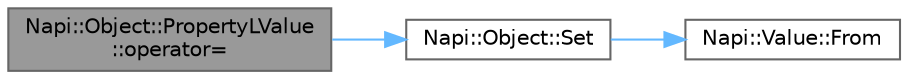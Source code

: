 digraph "Napi::Object::PropertyLValue::operator="
{
 // LATEX_PDF_SIZE
  bgcolor="transparent";
  edge [fontname=Helvetica,fontsize=10,labelfontname=Helvetica,labelfontsize=10];
  node [fontname=Helvetica,fontsize=10,shape=box,height=0.2,width=0.4];
  rankdir="LR";
  Node1 [id="Node000001",label="Napi::Object::PropertyLValue\l::operator=",height=0.2,width=0.4,color="gray40", fillcolor="grey60", style="filled", fontcolor="black",tooltip=" "];
  Node1 -> Node2 [id="edge3_Node000001_Node000002",color="steelblue1",style="solid",tooltip=" "];
  Node2 [id="Node000002",label="Napi::Object::Set",height=0.2,width=0.4,color="grey40", fillcolor="white", style="filled",URL="$class_napi_1_1_object.html#ab58533f930d4f81b41cc5ef6e96ce589",tooltip="Sets a property."];
  Node2 -> Node3 [id="edge4_Node000002_Node000003",color="steelblue1",style="solid",tooltip=" "];
  Node3 [id="Node000003",label="Napi::Value::From",height=0.2,width=0.4,color="grey40", fillcolor="white", style="filled",URL="$class_napi_1_1_value.html#a0ee78f70cade37fb28fef3087ef7e9e2",tooltip=" "];
}
